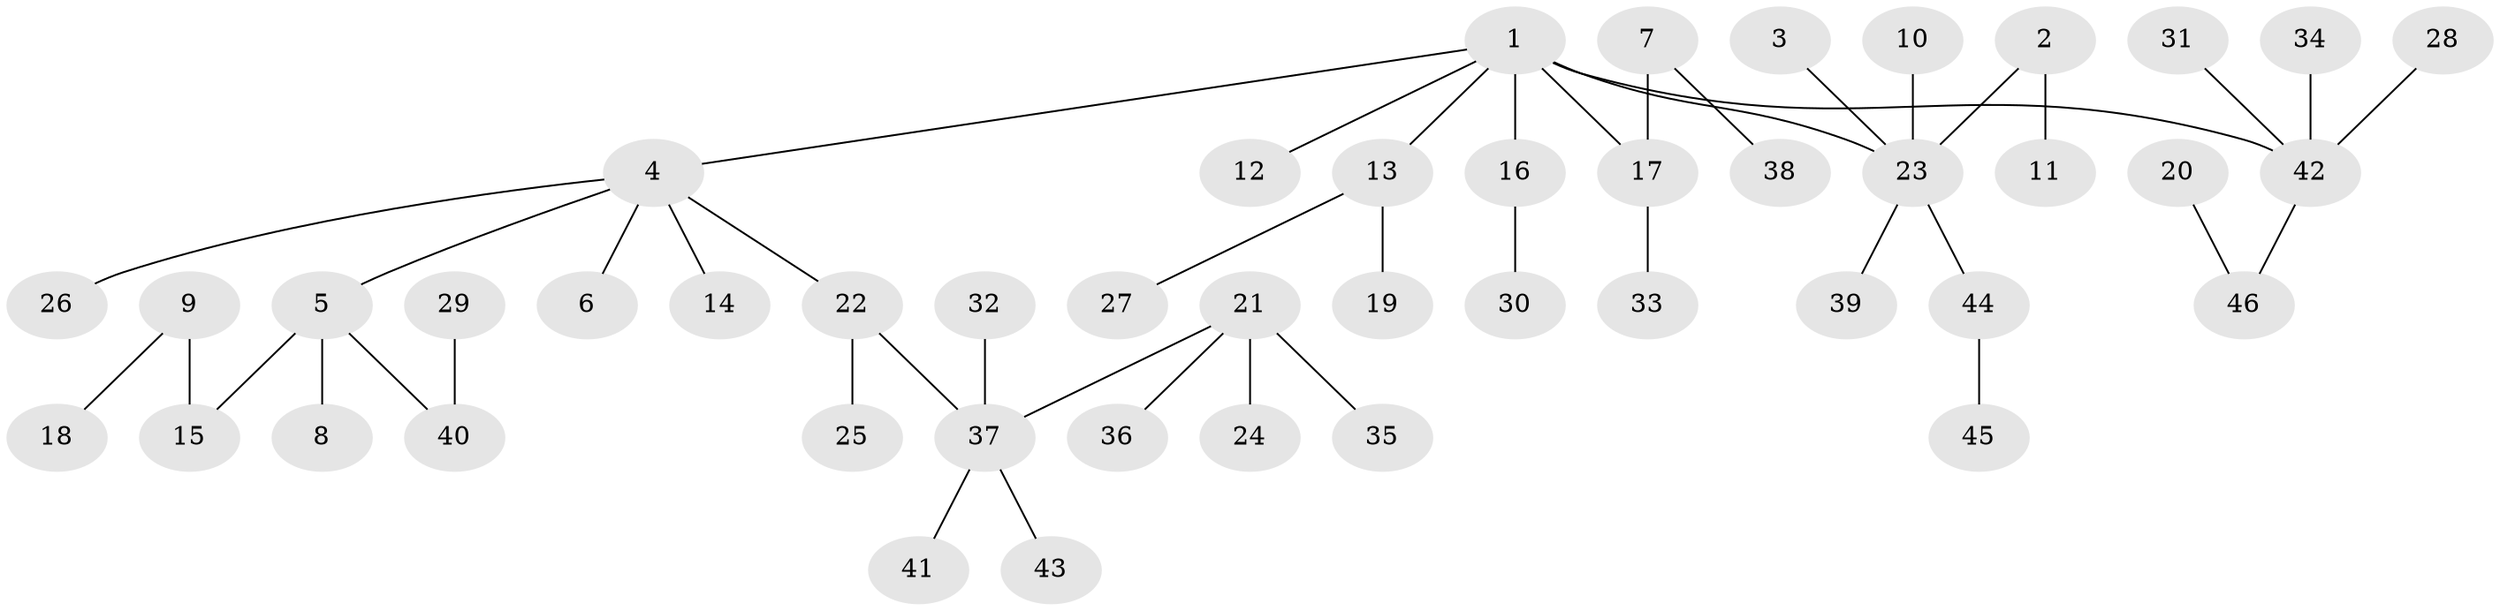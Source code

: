 // original degree distribution, {6: 0.01098901098901099, 4: 0.054945054945054944, 5: 0.03296703296703297, 2: 0.25274725274725274, 3: 0.15384615384615385, 7: 0.01098901098901099, 1: 0.4835164835164835}
// Generated by graph-tools (version 1.1) at 2025/50/03/09/25 03:50:16]
// undirected, 46 vertices, 45 edges
graph export_dot {
graph [start="1"]
  node [color=gray90,style=filled];
  1;
  2;
  3;
  4;
  5;
  6;
  7;
  8;
  9;
  10;
  11;
  12;
  13;
  14;
  15;
  16;
  17;
  18;
  19;
  20;
  21;
  22;
  23;
  24;
  25;
  26;
  27;
  28;
  29;
  30;
  31;
  32;
  33;
  34;
  35;
  36;
  37;
  38;
  39;
  40;
  41;
  42;
  43;
  44;
  45;
  46;
  1 -- 4 [weight=1.0];
  1 -- 12 [weight=1.0];
  1 -- 13 [weight=1.0];
  1 -- 16 [weight=1.0];
  1 -- 17 [weight=1.0];
  1 -- 23 [weight=1.0];
  1 -- 42 [weight=1.0];
  2 -- 11 [weight=1.0];
  2 -- 23 [weight=1.0];
  3 -- 23 [weight=1.0];
  4 -- 5 [weight=1.0];
  4 -- 6 [weight=1.0];
  4 -- 14 [weight=1.0];
  4 -- 22 [weight=1.0];
  4 -- 26 [weight=1.0];
  5 -- 8 [weight=1.0];
  5 -- 15 [weight=1.0];
  5 -- 40 [weight=1.0];
  7 -- 17 [weight=1.0];
  7 -- 38 [weight=1.0];
  9 -- 15 [weight=1.0];
  9 -- 18 [weight=1.0];
  10 -- 23 [weight=1.0];
  13 -- 19 [weight=1.0];
  13 -- 27 [weight=1.0];
  16 -- 30 [weight=1.0];
  17 -- 33 [weight=1.0];
  20 -- 46 [weight=1.0];
  21 -- 24 [weight=1.0];
  21 -- 35 [weight=1.0];
  21 -- 36 [weight=1.0];
  21 -- 37 [weight=1.0];
  22 -- 25 [weight=1.0];
  22 -- 37 [weight=1.0];
  23 -- 39 [weight=1.0];
  23 -- 44 [weight=1.0];
  28 -- 42 [weight=1.0];
  29 -- 40 [weight=1.0];
  31 -- 42 [weight=1.0];
  32 -- 37 [weight=1.0];
  34 -- 42 [weight=1.0];
  37 -- 41 [weight=1.0];
  37 -- 43 [weight=1.0];
  42 -- 46 [weight=1.0];
  44 -- 45 [weight=1.0];
}
